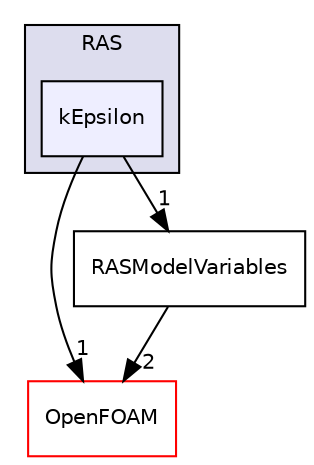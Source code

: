 digraph "src/optimisation/adjointOptimisation/adjoint/turbulenceModels/turbulenceModelVariables/RAS/kEpsilon" {
  bgcolor=transparent;
  compound=true
  node [ fontsize="10", fontname="Helvetica"];
  edge [ labelfontsize="10", labelfontname="Helvetica"];
  subgraph clusterdir_0d3b4d17d2476179137ac5a7e531956f {
    graph [ bgcolor="#ddddee", pencolor="black", label="RAS" fontname="Helvetica", fontsize="10", URL="dir_0d3b4d17d2476179137ac5a7e531956f.html"]
  dir_11834b16d834d2256112f6c837a0ce1a [shape=box, label="kEpsilon", style="filled", fillcolor="#eeeeff", pencolor="black", URL="dir_11834b16d834d2256112f6c837a0ce1a.html"];
  }
  dir_c5473ff19b20e6ec4dfe5c310b3778a8 [shape=box label="OpenFOAM" color="red" URL="dir_c5473ff19b20e6ec4dfe5c310b3778a8.html"];
  dir_d55bae0624b7e279cf321094a044bdb3 [shape=box label="RASModelVariables" URL="dir_d55bae0624b7e279cf321094a044bdb3.html"];
  dir_11834b16d834d2256112f6c837a0ce1a->dir_c5473ff19b20e6ec4dfe5c310b3778a8 [headlabel="1", labeldistance=1.5 headhref="dir_002932_002151.html"];
  dir_11834b16d834d2256112f6c837a0ce1a->dir_d55bae0624b7e279cf321094a044bdb3 [headlabel="1", labeldistance=1.5 headhref="dir_002932_002941.html"];
  dir_d55bae0624b7e279cf321094a044bdb3->dir_c5473ff19b20e6ec4dfe5c310b3778a8 [headlabel="2", labeldistance=1.5 headhref="dir_002941_002151.html"];
}
